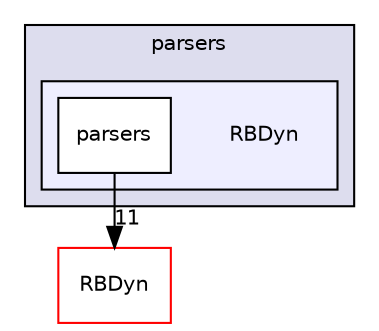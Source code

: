 digraph "src/parsers/RBDyn" {
  compound=true
  node [ fontsize="10", fontname="Helvetica"];
  edge [ labelfontsize="10", labelfontname="Helvetica"];
  subgraph clusterdir_25205df789895db728d786a757b2675c {
    graph [ bgcolor="#ddddee", pencolor="black", label="parsers" fontname="Helvetica", fontsize="10", URL="dir_25205df789895db728d786a757b2675c.html"]
  subgraph clusterdir_5d4996d05c2d4601ec9b60d0b9215ba6 {
    graph [ bgcolor="#eeeeff", pencolor="black", label="" URL="dir_5d4996d05c2d4601ec9b60d0b9215ba6.html"];
    dir_5d4996d05c2d4601ec9b60d0b9215ba6 [shape=plaintext label="RBDyn"];
    dir_301ca94643ed7669ff1fa685ddd268d5 [shape=box label="parsers" color="black" fillcolor="white" style="filled" URL="dir_301ca94643ed7669ff1fa685ddd268d5.html"];
  }
  }
  dir_c8d2c55aee402461ce3a18ffcc64fcc4 [shape=box label="RBDyn" fillcolor="white" style="filled" color="red" URL="dir_c8d2c55aee402461ce3a18ffcc64fcc4.html"];
  dir_301ca94643ed7669ff1fa685ddd268d5->dir_c8d2c55aee402461ce3a18ffcc64fcc4 [headlabel="11", labeldistance=1.5 headhref="dir_000003_000004.html"];
}
